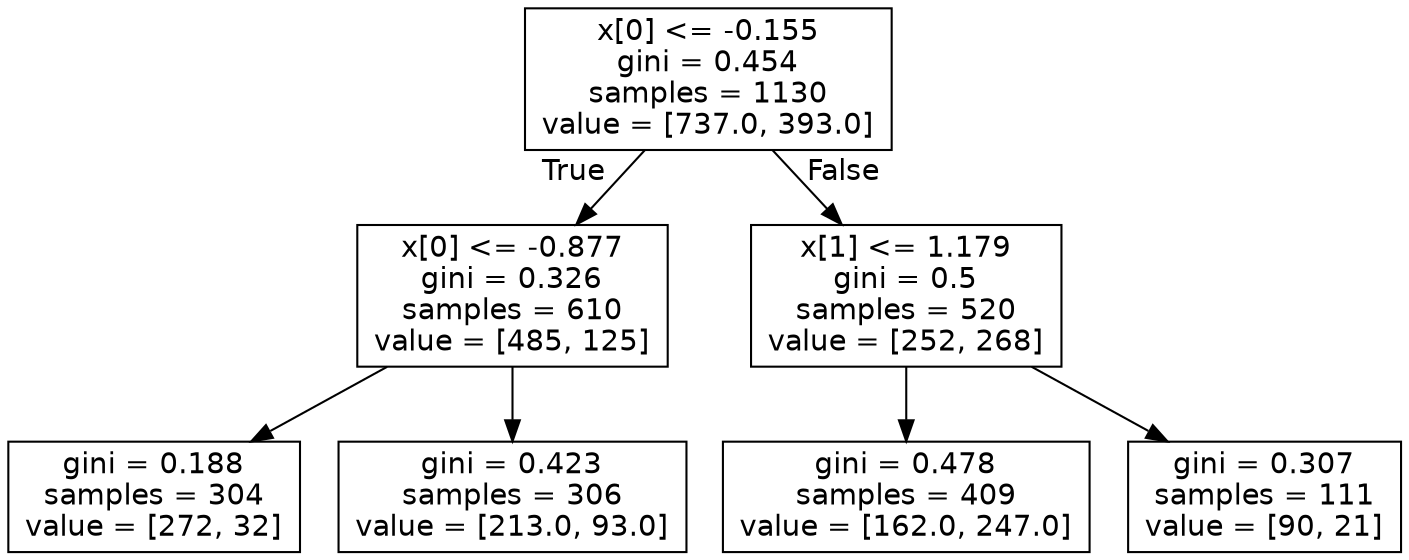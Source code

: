 digraph Tree {
node [shape=box, fontname="helvetica"] ;
edge [fontname="helvetica"] ;
0 [label="x[0] <= -0.155\ngini = 0.454\nsamples = 1130\nvalue = [737.0, 393.0]"] ;
1 [label="x[0] <= -0.877\ngini = 0.326\nsamples = 610\nvalue = [485, 125]"] ;
0 -> 1 [labeldistance=2.5, labelangle=45, headlabel="True"] ;
2 [label="gini = 0.188\nsamples = 304\nvalue = [272, 32]"] ;
1 -> 2 ;
3 [label="gini = 0.423\nsamples = 306\nvalue = [213.0, 93.0]"] ;
1 -> 3 ;
4 [label="x[1] <= 1.179\ngini = 0.5\nsamples = 520\nvalue = [252, 268]"] ;
0 -> 4 [labeldistance=2.5, labelangle=-45, headlabel="False"] ;
5 [label="gini = 0.478\nsamples = 409\nvalue = [162.0, 247.0]"] ;
4 -> 5 ;
6 [label="gini = 0.307\nsamples = 111\nvalue = [90, 21]"] ;
4 -> 6 ;
}